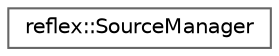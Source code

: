 digraph "Graphical Class Hierarchy"
{
 // LATEX_PDF_SIZE
  bgcolor="transparent";
  edge [fontname=Helvetica,fontsize=10,labelfontname=Helvetica,labelfontsize=10];
  node [fontname=Helvetica,fontsize=10,shape=box,height=0.2,width=0.4];
  rankdir="LR";
  Node0 [id="Node000000",label="reflex::SourceManager",height=0.2,width=0.4,color="grey40", fillcolor="white", style="filled",URL="$classreflex_1_1SourceManager.html",tooltip=" "];
}
